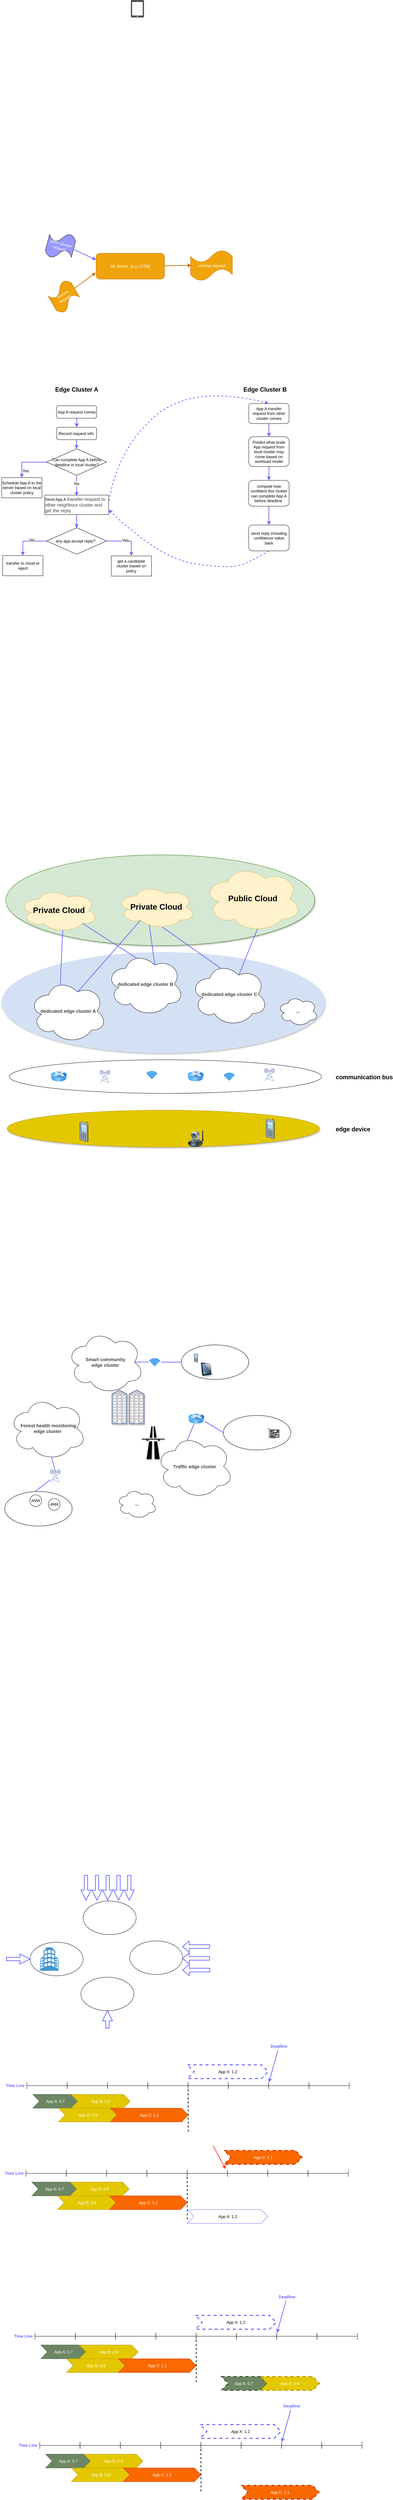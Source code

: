 <mxfile version="12.4.9" type="github">
  <diagram id="ggnpdaRKlYyGPWBdo7Kn" name="Page-1">
    <mxGraphModel dx="1482" dy="4286" grid="0" gridSize="10" guides="1" tooltips="1" connect="1" arrows="1" fold="1" page="1" pageScale="1" pageWidth="2339" pageHeight="3300" math="0" shadow="0">
      <root>
        <mxCell id="0"/>
        <mxCell id="1" parent="0"/>
        <mxCell id="Am0BHRrdn-XoFu_V9a6s-116" value="" style="ellipse;whiteSpace=wrap;html=1;shadow=0;strokeColor=#000000;fillColor=#FFFFFF;" vertex="1" parent="1">
          <mxGeometry x="258.5" y="5181" width="158" height="100" as="geometry"/>
        </mxCell>
        <mxCell id="Am0BHRrdn-XoFu_V9a6s-115" value="" style="ellipse;whiteSpace=wrap;html=1;shadow=0;strokeColor=#000000;fillColor=#FFFFFF;" vertex="1" parent="1">
          <mxGeometry x="410" y="5285" width="158" height="100" as="geometry"/>
        </mxCell>
        <mxCell id="Am0BHRrdn-XoFu_V9a6s-114" value="" style="ellipse;whiteSpace=wrap;html=1;shadow=0;strokeColor=#000000;fillColor=#FFFFFF;" vertex="1" parent="1">
          <mxGeometry x="555" y="5177" width="158" height="100" as="geometry"/>
        </mxCell>
        <mxCell id="Am0BHRrdn-XoFu_V9a6s-113" value="" style="ellipse;whiteSpace=wrap;html=1;shadow=0;strokeColor=#000000;fillColor=#FFFFFF;" vertex="1" parent="1">
          <mxGeometry x="416.5" y="5058.5" width="158" height="100" as="geometry"/>
        </mxCell>
        <mxCell id="Am0BHRrdn-XoFu_V9a6s-13" value="" style="ellipse;whiteSpace=wrap;html=1;fillColor=#D4E1F5;strokeColor=#D4E1F5;fontColor=#ffffff;shadow=1;" vertex="1" parent="1">
          <mxGeometry x="174" y="2234" width="962.5" height="300" as="geometry"/>
        </mxCell>
        <mxCell id="Am0BHRrdn-XoFu_V9a6s-12" value="" style="ellipse;whiteSpace=wrap;html=1;fillColor=#D5E8D4;strokeColor=#2D7600;fontColor=#ffffff;shadow=1;" vertex="1" parent="1">
          <mxGeometry x="186.5" y="1944" width="920" height="270" as="geometry"/>
        </mxCell>
        <mxCell id="Am0BHRrdn-XoFu_V9a6s-2" value="&lt;span style=&quot;white-space: normal ; color: rgb(67 , 67 , 67) ; font-family: &amp;#34;arial&amp;#34; , sans-serif ; font-size: 14px ; text-align: left ; background-color: rgb(255 , 255 , 255)&quot;&gt;&lt;b&gt;dedicated edge cluster C&lt;/b&gt;&lt;/span&gt;" style="ellipse;shape=cloud;whiteSpace=wrap;html=1;" vertex="1" parent="1">
          <mxGeometry x="736.5" y="2264" width="230" height="190" as="geometry"/>
        </mxCell>
        <mxCell id="Am0BHRrdn-XoFu_V9a6s-6" value="&lt;span style=&quot;white-space: normal ; color: rgb(67 , 67 , 67) ; font-family: &amp;#34;arial&amp;#34; , sans-serif ; font-size: 14px ; text-align: left ; background-color: rgb(255 , 255 , 255)&quot;&gt;&lt;b&gt;...&lt;/b&gt;&lt;/span&gt;" style="ellipse;shape=cloud;whiteSpace=wrap;html=1;" vertex="1" parent="1">
          <mxGeometry x="996.5" y="2364" width="120" height="90" as="geometry"/>
        </mxCell>
        <mxCell id="Am0BHRrdn-XoFu_V9a6s-7" value="&lt;span style=&quot;white-space: normal ; color: rgb(67 , 67 , 67) ; font-family: &amp;#34;arial&amp;#34; , sans-serif ; font-size: 14px ; text-align: left ; background-color: rgb(255 , 255 , 255)&quot;&gt;&lt;b&gt;dedicated edge cluster B&lt;/b&gt;&lt;/span&gt;" style="ellipse;shape=cloud;whiteSpace=wrap;html=1;" vertex="1" parent="1">
          <mxGeometry x="486.5" y="2234" width="230" height="190" as="geometry"/>
        </mxCell>
        <mxCell id="Am0BHRrdn-XoFu_V9a6s-8" value="&lt;span style=&quot;white-space: normal ; color: rgb(67 , 67 , 67) ; font-family: &amp;#34;arial&amp;#34; , sans-serif ; font-size: 14px ; text-align: left ; background-color: rgb(255 , 255 , 255)&quot;&gt;&lt;b&gt;dedicated edge cluster A&lt;/b&gt;&lt;/span&gt;" style="ellipse;shape=cloud;whiteSpace=wrap;html=1;" vertex="1" parent="1">
          <mxGeometry x="256.5" y="2314" width="230" height="190" as="geometry"/>
        </mxCell>
        <mxCell id="Am0BHRrdn-XoFu_V9a6s-9" value="&lt;b&gt;&lt;font style=&quot;font-size: 24px&quot;&gt;Private Cloud&lt;/font&gt;&lt;/b&gt;" style="ellipse;shape=cloud;whiteSpace=wrap;html=1;fillColor=#fff2cc;strokeColor=#d6b656;" vertex="1" parent="1">
          <mxGeometry x="226.5" y="2044" width="235" height="130" as="geometry"/>
        </mxCell>
        <mxCell id="Am0BHRrdn-XoFu_V9a6s-10" value="&lt;b&gt;&lt;font style=&quot;font-size: 24px&quot;&gt;Private &lt;/font&gt;&lt;/b&gt;&lt;b&gt;&lt;font style=&quot;font-size: 24px&quot;&gt;Cloud&lt;/font&gt;&lt;/b&gt;" style="ellipse;shape=cloud;whiteSpace=wrap;html=1;fillColor=#fff2cc;strokeColor=#d6b656;" vertex="1" parent="1">
          <mxGeometry x="516.5" y="2034" width="235" height="130" as="geometry"/>
        </mxCell>
        <mxCell id="Am0BHRrdn-XoFu_V9a6s-11" value="&lt;b&gt;&lt;font style=&quot;font-size: 24px&quot;&gt;Public Cloud&lt;/font&gt;&lt;/b&gt;" style="ellipse;shape=cloud;whiteSpace=wrap;html=1;fillColor=#fff2cc;strokeColor=#d6b656;" vertex="1" parent="1">
          <mxGeometry x="776.5" y="1974" width="290" height="200" as="geometry"/>
        </mxCell>
        <mxCell id="Am0BHRrdn-XoFu_V9a6s-14" value="" style="endArrow=none;html=1;exitX=0.4;exitY=0.1;exitDx=0;exitDy=0;exitPerimeter=0;entryX=0.55;entryY=0.95;entryDx=0;entryDy=0;entryPerimeter=0;strokeWidth=2;strokeColor=#6666FF;" edge="1" parent="1" source="Am0BHRrdn-XoFu_V9a6s-8" target="Am0BHRrdn-XoFu_V9a6s-9">
          <mxGeometry width="50" height="50" relative="1" as="geometry">
            <mxPoint x="176.5" y="2674" as="sourcePoint"/>
            <mxPoint x="226.5" y="2624" as="targetPoint"/>
          </mxGeometry>
        </mxCell>
        <mxCell id="Am0BHRrdn-XoFu_V9a6s-15" value="" style="endArrow=none;html=1;exitX=0.4;exitY=0.1;exitDx=0;exitDy=0;exitPerimeter=0;entryX=0.8;entryY=0.8;entryDx=0;entryDy=0;entryPerimeter=0;strokeWidth=2;strokeColor=#6666FF;" edge="1" parent="1" source="Am0BHRrdn-XoFu_V9a6s-7" target="Am0BHRrdn-XoFu_V9a6s-9">
          <mxGeometry width="50" height="50" relative="1" as="geometry">
            <mxPoint x="353.9" y="2354.02" as="sourcePoint"/>
            <mxPoint x="365.75" y="2177.5" as="targetPoint"/>
          </mxGeometry>
        </mxCell>
        <mxCell id="Am0BHRrdn-XoFu_V9a6s-16" value="" style="endArrow=none;html=1;exitX=0.4;exitY=0.1;exitDx=0;exitDy=0;exitPerimeter=0;entryX=0.8;entryY=0.8;entryDx=0;entryDy=0;entryPerimeter=0;strokeWidth=2;strokeColor=#6666FF;" edge="1" parent="1" source="Am0BHRrdn-XoFu_V9a6s-2">
          <mxGeometry width="50" height="50" relative="1" as="geometry">
            <mxPoint x="816.5" y="2264" as="sourcePoint"/>
            <mxPoint x="652.5" y="2159" as="targetPoint"/>
          </mxGeometry>
        </mxCell>
        <mxCell id="Am0BHRrdn-XoFu_V9a6s-17" value="" style="endArrow=none;html=1;exitX=0.625;exitY=0.2;exitDx=0;exitDy=0;exitPerimeter=0;entryX=0.8;entryY=0.8;entryDx=0;entryDy=0;entryPerimeter=0;strokeWidth=2;strokeColor=#6666FF;" edge="1" parent="1" source="Am0BHRrdn-XoFu_V9a6s-8">
          <mxGeometry width="50" height="50" relative="1" as="geometry">
            <mxPoint x="762.5" y="2264" as="sourcePoint"/>
            <mxPoint x="586.5" y="2140" as="targetPoint"/>
          </mxGeometry>
        </mxCell>
        <mxCell id="Am0BHRrdn-XoFu_V9a6s-18" value="" style="endArrow=none;html=1;exitX=0.625;exitY=0.2;exitDx=0;exitDy=0;exitPerimeter=0;strokeWidth=2;strokeColor=#6666FF;entryX=0.413;entryY=0.908;entryDx=0;entryDy=0;entryPerimeter=0;" edge="1" parent="1" source="Am0BHRrdn-XoFu_V9a6s-7" target="Am0BHRrdn-XoFu_V9a6s-10">
          <mxGeometry width="50" height="50" relative="1" as="geometry">
            <mxPoint x="838.5" y="2293" as="sourcePoint"/>
            <mxPoint x="662.5" y="2169" as="targetPoint"/>
          </mxGeometry>
        </mxCell>
        <mxCell id="Am0BHRrdn-XoFu_V9a6s-19" value="" style="endArrow=none;html=1;exitX=0.625;exitY=0.2;exitDx=0;exitDy=0;exitPerimeter=0;entryX=0.55;entryY=0.95;entryDx=0;entryDy=0;entryPerimeter=0;strokeWidth=2;strokeColor=#6666FF;" edge="1" parent="1" source="Am0BHRrdn-XoFu_V9a6s-2" target="Am0BHRrdn-XoFu_V9a6s-11">
          <mxGeometry width="50" height="50" relative="1" as="geometry">
            <mxPoint x="838.5" y="2293" as="sourcePoint"/>
            <mxPoint x="662.5" y="2169" as="targetPoint"/>
          </mxGeometry>
        </mxCell>
        <mxCell id="Am0BHRrdn-XoFu_V9a6s-20" value="" style="ellipse;whiteSpace=wrap;html=1;shadow=0;strokeColor=#000000;fillColor=none;" vertex="1" parent="1">
          <mxGeometry x="196.5" y="2554" width="930" height="100" as="geometry"/>
        </mxCell>
        <mxCell id="Am0BHRrdn-XoFu_V9a6s-26" value="" style="html=1;verticalLabelPosition=bottom;align=center;labelBackgroundColor=#ffffff;verticalAlign=top;strokeWidth=2;strokeColor=#0080F0;shadow=0;dashed=0;shape=mxgraph.ios7.icons.wifi;pointerEvents=1;fillColor=none;" vertex="1" parent="1">
          <mxGeometry x="836.65" y="2593.5" width="29.7" height="21" as="geometry"/>
        </mxCell>
        <mxCell id="Am0BHRrdn-XoFu_V9a6s-27" value="" style="html=1;verticalLabelPosition=bottom;align=center;labelBackgroundColor=#ffffff;verticalAlign=top;strokeWidth=2;strokeColor=#0080F0;shadow=0;dashed=0;shape=mxgraph.ios7.icons.wifi;pointerEvents=1;fillColor=none;" vertex="1" parent="1">
          <mxGeometry x="606.5" y="2588.5" width="29.7" height="21" as="geometry"/>
        </mxCell>
        <mxCell id="Am0BHRrdn-XoFu_V9a6s-28" value="" style="image;html=1;labelBackgroundColor=#ffffff;image=img/lib/clip_art/networking/Router_Icon_128x128.png;shadow=0;strokeColor=#000000;fillColor=none;" vertex="1" parent="1">
          <mxGeometry x="319" y="2589" width="50" height="30" as="geometry"/>
        </mxCell>
        <mxCell id="Am0BHRrdn-XoFu_V9a6s-29" value="" style="image;html=1;labelBackgroundColor=#ffffff;image=img/lib/clip_art/networking/Router_Icon_128x128.png;shadow=0;strokeColor=#000000;fillColor=none;" vertex="1" parent="1">
          <mxGeometry x="726.5" y="2588.5" width="50" height="30" as="geometry"/>
        </mxCell>
        <mxCell id="Am0BHRrdn-XoFu_V9a6s-32" value="" style="fontColor=#0066CC;verticalAlign=top;verticalLabelPosition=bottom;labelPosition=center;align=center;html=1;outlineConnect=0;fillColor=#CCCCCC;strokeColor=#6881B3;gradientColor=none;gradientDirection=north;strokeWidth=2;shape=mxgraph.networks.radio_tower;shadow=0;" vertex="1" parent="1">
          <mxGeometry x="466.5" y="2584" width="30" height="40" as="geometry"/>
        </mxCell>
        <mxCell id="Am0BHRrdn-XoFu_V9a6s-33" value="" style="fontColor=#0066CC;verticalAlign=top;verticalLabelPosition=bottom;labelPosition=center;align=center;html=1;outlineConnect=0;fillColor=#CCCCCC;strokeColor=#6881B3;gradientColor=none;gradientDirection=north;strokeWidth=2;shape=mxgraph.networks.radio_tower;shadow=0;" vertex="1" parent="1">
          <mxGeometry x="956.5" y="2579" width="30" height="40" as="geometry"/>
        </mxCell>
        <mxCell id="Am0BHRrdn-XoFu_V9a6s-34" value="" style="ellipse;whiteSpace=wrap;html=1;shadow=1;strokeColor=#B09500;fillColor=#e3c800;fontColor=#ffffff;" vertex="1" parent="1">
          <mxGeometry x="190.25" y="2704" width="930" height="110" as="geometry"/>
        </mxCell>
        <mxCell id="Am0BHRrdn-XoFu_V9a6s-35" value="" style="shape=image;html=1;verticalAlign=top;verticalLabelPosition=bottom;labelBackgroundColor=#ffffff;imageAspect=0;aspect=fixed;image=https://cdn0.iconfinder.com/data/icons/isometric-city-basic-transport/480/car-front-02-128.png;shadow=0;strokeColor=#000000;fillColor=none;" vertex="1" parent="1">
          <mxGeometry x="326.5" y="2729" width="60" height="60" as="geometry"/>
        </mxCell>
        <mxCell id="Am0BHRrdn-XoFu_V9a6s-36" value="" style="shape=image;html=1;verticalAlign=top;verticalLabelPosition=bottom;labelBackgroundColor=#ffffff;imageAspect=0;aspect=fixed;image=https://cdn0.iconfinder.com/data/icons/isometric-city-basic-transport/480/car-front-02-128.png;shadow=0;strokeColor=#000000;fillColor=none;" vertex="1" parent="1">
          <mxGeometry x="876.5" y="2729" width="60" height="60" as="geometry"/>
        </mxCell>
        <mxCell id="Am0BHRrdn-XoFu_V9a6s-37" value="" style="shape=image;html=1;verticalAlign=top;verticalLabelPosition=bottom;labelBackgroundColor=#ffffff;imageAspect=0;aspect=fixed;image=https://cdn2.iconfinder.com/data/icons/japan-flat-2/340/travel_train_japan_transportation_transport_speed_fast-128.png;shadow=0;strokeColor=#000000;fillColor=none;" vertex="1" parent="1">
          <mxGeometry x="796.5" y="2714" width="50" height="50" as="geometry"/>
        </mxCell>
        <mxCell id="Am0BHRrdn-XoFu_V9a6s-38" value="" style="shape=image;html=1;verticalAlign=top;verticalLabelPosition=bottom;labelBackgroundColor=#ffffff;imageAspect=0;aspect=fixed;image=https://cdn2.iconfinder.com/data/icons/japan-flat-2/340/travel_train_japan_transportation_transport_speed_fast-128.png;shadow=0;strokeColor=#000000;fillColor=none;" vertex="1" parent="1">
          <mxGeometry x="446.5" y="2714" width="50" height="50" as="geometry"/>
        </mxCell>
        <mxCell id="Am0BHRrdn-XoFu_V9a6s-40" value="" style="image;html=1;labelBackgroundColor=#ffffff;image=img/lib/clip_art/networking/Ip_Camera_128x128.png;shadow=0;strokeColor=#000000;fillColor=none;" vertex="1" parent="1">
          <mxGeometry x="726.5" y="2764" width="50" height="50" as="geometry"/>
        </mxCell>
        <mxCell id="Am0BHRrdn-XoFu_V9a6s-41" value="" style="shape=image;html=1;verticalAlign=top;verticalLabelPosition=bottom;labelBackgroundColor=#ffffff;imageAspect=0;aspect=fixed;image=https://cdn3.iconfinder.com/data/icons/wpzoom-developer-icon-set/500/41-128.png;shadow=0;strokeColor=#000000;fillColor=none;" vertex="1" parent="1">
          <mxGeometry x="636.2" y="2714" width="68" height="68" as="geometry"/>
        </mxCell>
        <mxCell id="Am0BHRrdn-XoFu_V9a6s-42" value="" style="shape=image;html=1;verticalAlign=top;verticalLabelPosition=bottom;labelBackgroundColor=#ffffff;imageAspect=0;aspect=fixed;image=https://cdn3.iconfinder.com/data/icons/wpzoom-developer-icon-set/500/41-128.png;shadow=0;strokeColor=#000000;fillColor=none;" vertex="1" parent="1">
          <mxGeometry x="506.5" y="2734" width="68" height="68" as="geometry"/>
        </mxCell>
        <mxCell id="Am0BHRrdn-XoFu_V9a6s-43" value="" style="verticalLabelPosition=bottom;aspect=fixed;html=1;verticalAlign=top;strokeColor=none;align=center;outlineConnect=0;shape=mxgraph.citrix.cell_phone;shadow=0;fillColor=none;" vertex="1" parent="1">
          <mxGeometry x="406.5" y="2738" width="25" height="60" as="geometry"/>
        </mxCell>
        <mxCell id="Am0BHRrdn-XoFu_V9a6s-44" value="" style="verticalLabelPosition=bottom;aspect=fixed;html=1;verticalAlign=top;strokeColor=none;align=center;outlineConnect=0;shape=mxgraph.citrix.cell_phone;shadow=0;fillColor=none;" vertex="1" parent="1">
          <mxGeometry x="961.5" y="2729" width="25" height="60" as="geometry"/>
        </mxCell>
        <mxCell id="Am0BHRrdn-XoFu_V9a6s-45" value="&lt;b&gt;&lt;font style=&quot;font-size: 18px&quot;&gt;communication bus&lt;/font&gt;&lt;/b&gt;" style="text;html=1;" vertex="1" parent="1">
          <mxGeometry x="1166.5" y="2588.5" width="130" height="30" as="geometry"/>
        </mxCell>
        <mxCell id="Am0BHRrdn-XoFu_V9a6s-46" value="&lt;font size=&quot;4&quot;&gt;&lt;b style=&quot;background-color: rgb(255 , 255 , 255)&quot;&gt;edge device&lt;/b&gt;&lt;/font&gt;" style="text;html=1;" vertex="1" parent="1">
          <mxGeometry x="1166.5" y="2744" width="130" height="30" as="geometry"/>
        </mxCell>
        <mxCell id="Am0BHRrdn-XoFu_V9a6s-47" value="&lt;span style=&quot;white-space: normal ; color: rgb(67 , 67 , 67) ; font-family: &amp;#34;arial&amp;#34; , sans-serif ; font-size: 14px ; text-align: left ; background-color: rgb(255 , 255 , 255)&quot;&gt;&lt;b&gt;Traffic edge cluster&lt;/b&gt;&lt;/span&gt;" style="ellipse;shape=cloud;whiteSpace=wrap;html=1;" vertex="1" parent="1">
          <mxGeometry x="633.5" y="3670" width="230" height="190" as="geometry"/>
        </mxCell>
        <mxCell id="Am0BHRrdn-XoFu_V9a6s-48" value="&lt;span style=&quot;white-space: normal ; color: rgb(67 , 67 , 67) ; font-family: &amp;#34;arial&amp;#34; , sans-serif ; font-size: 14px ; text-align: left ; background-color: rgb(255 , 255 , 255)&quot;&gt;&lt;b&gt;...&lt;/b&gt;&lt;/span&gt;" style="ellipse;shape=cloud;whiteSpace=wrap;html=1;" vertex="1" parent="1">
          <mxGeometry x="516.5" y="3830.5" width="120" height="90" as="geometry"/>
        </mxCell>
        <mxCell id="Am0BHRrdn-XoFu_V9a6s-49" value="&lt;span style=&quot;white-space: normal ; color: rgb(67 , 67 , 67) ; font-family: &amp;#34;arial&amp;#34; , sans-serif ; font-size: 14px ; text-align: left ; background-color: rgb(255 , 255 , 255)&quot;&gt;&lt;b&gt;Smart community&lt;br&gt;edge cluster&lt;/b&gt;&lt;/span&gt;" style="ellipse;shape=cloud;whiteSpace=wrap;html=1;" vertex="1" parent="1">
          <mxGeometry x="367.85" y="3359" width="230" height="190" as="geometry"/>
        </mxCell>
        <mxCell id="Am0BHRrdn-XoFu_V9a6s-50" value="&lt;b&gt;&lt;span style=&quot;color: rgb(67 , 67 , 67) ; font-family: &amp;#34;arial&amp;#34; , sans-serif ; font-size: 14px ; background-color: rgb(252 , 252 , 254)&quot;&gt;&amp;nbsp;Forest health monitoring&lt;br&gt;&lt;/span&gt;&lt;span style=&quot;white-space: normal ; color: rgb(67 , 67 , 67) ; font-family: &amp;#34;arial&amp;#34; , sans-serif ; font-size: 14px ; text-align: left ; background-color: rgb(255 , 255 , 255)&quot;&gt;edge cluster&lt;/span&gt;&lt;/b&gt;" style="ellipse;shape=cloud;whiteSpace=wrap;html=1;" vertex="1" parent="1">
          <mxGeometry x="195.85" y="3556" width="230" height="190" as="geometry"/>
        </mxCell>
        <mxCell id="Am0BHRrdn-XoFu_V9a6s-51" value="" style="shape=image;html=1;verticalAlign=top;verticalLabelPosition=bottom;labelBackgroundColor=#ffffff;imageAspect=0;aspect=fixed;image=https://cdn1.iconfinder.com/data/icons/iconnice-vector-icon/30/Vector-icons_49-128.png;shadow=1;strokeColor=#000000;fillColor=none;" vertex="1" parent="1">
          <mxGeometry x="203.85" y="3860" width="31" height="31" as="geometry"/>
        </mxCell>
        <mxCell id="Am0BHRrdn-XoFu_V9a6s-52" value="" style="shape=image;html=1;verticalAlign=top;verticalLabelPosition=bottom;labelBackgroundColor=#ffffff;imageAspect=0;aspect=fixed;image=https://cdn1.iconfinder.com/data/icons/iconnice-vector-icon/30/Vector-icons_49-128.png;shadow=1;strokeColor=#000000;fillColor=none;" vertex="1" parent="1">
          <mxGeometry x="250.35" y="3884" width="31" height="31" as="geometry"/>
        </mxCell>
        <mxCell id="Am0BHRrdn-XoFu_V9a6s-54" value="" style="shape=image;html=1;verticalAlign=top;verticalLabelPosition=bottom;labelBackgroundColor=#ffffff;imageAspect=0;aspect=fixed;image=https://cdn1.iconfinder.com/data/icons/iconnice-vector-icon/30/Vector-icons_49-128.png;shadow=1;strokeColor=#000000;fillColor=none;" vertex="1" parent="1">
          <mxGeometry x="293.85" y="3901" width="31" height="31" as="geometry"/>
        </mxCell>
        <mxCell id="Am0BHRrdn-XoFu_V9a6s-55" value="" style="shape=image;html=1;verticalAlign=top;verticalLabelPosition=bottom;labelBackgroundColor=#ffffff;imageAspect=0;aspect=fixed;image=https://cdn1.iconfinder.com/data/icons/iconnice-vector-icon/30/Vector-icons_49-128.png;shadow=1;strokeColor=#000000;fillColor=none;" vertex="1" parent="1">
          <mxGeometry x="340.85" y="3881" width="31" height="31" as="geometry"/>
        </mxCell>
        <mxCell id="Am0BHRrdn-XoFu_V9a6s-58" value="" style="ellipse;whiteSpace=wrap;html=1;shadow=1;strokeColor=#000000;fillColor=none;" vertex="1" parent="1">
          <mxGeometry x="182.85" y="3839" width="201" height="103" as="geometry"/>
        </mxCell>
        <mxCell id="Am0BHRrdn-XoFu_V9a6s-59" value="" style="perimeter=ellipsePerimeter;verticalLabelPosition=bottom;shadow=0;dashed=0;align=center;html=1;verticalAlign=top;shape=mxgraph.electrical.instruments.oscilloscope;strokeColor=#000000;fillColor=none;" vertex="1" parent="1">
          <mxGeometry x="311.85" y="3860" width="37" height="35" as="geometry"/>
        </mxCell>
        <mxCell id="Am0BHRrdn-XoFu_V9a6s-60" value="" style="perimeter=ellipsePerimeter;verticalLabelPosition=bottom;shadow=0;dashed=0;align=center;html=1;verticalAlign=top;shape=mxgraph.electrical.instruments.oscilloscope;strokeColor=#000000;fillColor=none;" vertex="1" parent="1">
          <mxGeometry x="256.85" y="3849" width="37" height="35" as="geometry"/>
        </mxCell>
        <mxCell id="Am0BHRrdn-XoFu_V9a6s-65" value="" style="fontColor=#0066CC;verticalAlign=top;verticalLabelPosition=bottom;labelPosition=center;align=center;html=1;outlineConnect=0;fillColor=#CCCCCC;strokeColor=#6881B3;gradientColor=none;gradientDirection=north;strokeWidth=2;shape=mxgraph.networks.radio_tower;shadow=0;" vertex="1" parent="1">
          <mxGeometry x="318.85" y="3773" width="30" height="40" as="geometry"/>
        </mxCell>
        <mxCell id="Am0BHRrdn-XoFu_V9a6s-66" value="" style="endArrow=none;html=1;strokeColor=#6666FF;strokeWidth=2;exitX=0.458;exitY=-0.01;exitDx=0;exitDy=0;exitPerimeter=0;" edge="1" parent="1" source="Am0BHRrdn-XoFu_V9a6s-58" target="Am0BHRrdn-XoFu_V9a6s-65">
          <mxGeometry width="50" height="50" relative="1" as="geometry">
            <mxPoint x="182.85" y="4016" as="sourcePoint"/>
            <mxPoint x="232.85" y="3966" as="targetPoint"/>
          </mxGeometry>
        </mxCell>
        <mxCell id="Am0BHRrdn-XoFu_V9a6s-67" value="" style="endArrow=none;html=1;strokeColor=#6666FF;strokeWidth=2;exitX=0.5;exitY=0.15;exitDx=0;exitDy=0;exitPerimeter=0;entryX=0.55;entryY=0.95;entryDx=0;entryDy=0;entryPerimeter=0;" edge="1" parent="1" source="Am0BHRrdn-XoFu_V9a6s-65" target="Am0BHRrdn-XoFu_V9a6s-50">
          <mxGeometry width="50" height="50" relative="1" as="geometry">
            <mxPoint x="284.908" y="3847.97" as="sourcePoint"/>
            <mxPoint x="285.203" y="3808" as="targetPoint"/>
          </mxGeometry>
        </mxCell>
        <mxCell id="Am0BHRrdn-XoFu_V9a6s-68" value="" style="image;html=1;labelBackgroundColor=#ffffff;image=img/lib/clip_art/networking/Router_Icon_128x128.png;shadow=0;strokeColor=#000000;fillColor=none;" vertex="1" parent="1">
          <mxGeometry x="728.55" y="3607.49" width="50" height="30" as="geometry"/>
        </mxCell>
        <mxCell id="Am0BHRrdn-XoFu_V9a6s-69" value="" style="html=1;verticalLabelPosition=bottom;align=center;labelBackgroundColor=#ffffff;verticalAlign=top;strokeWidth=2;strokeColor=#0080F0;shadow=0;dashed=0;shape=mxgraph.ios7.icons.wifi;pointerEvents=1;fillColor=none;" vertex="1" parent="1">
          <mxGeometry x="614.85" y="3443.5" width="29.7" height="21" as="geometry"/>
        </mxCell>
        <mxCell id="Am0BHRrdn-XoFu_V9a6s-70" value="" style="endArrow=none;html=1;strokeColor=#6666FF;strokeWidth=2;exitX=-0.128;exitY=0.476;exitDx=0;exitDy=0;exitPerimeter=0;entryX=0.875;entryY=0.5;entryDx=0;entryDy=0;entryPerimeter=0;" edge="1" parent="1" source="Am0BHRrdn-XoFu_V9a6s-69" target="Am0BHRrdn-XoFu_V9a6s-49">
          <mxGeometry width="50" height="50" relative="1" as="geometry">
            <mxPoint x="219.85" y="3799" as="sourcePoint"/>
            <mxPoint x="208.35" y="3756.5" as="targetPoint"/>
          </mxGeometry>
        </mxCell>
        <mxCell id="Am0BHRrdn-XoFu_V9a6s-71" value="" style="endArrow=none;html=1;strokeColor=#6666FF;strokeWidth=2;entryX=0.4;entryY=0.1;entryDx=0;entryDy=0;entryPerimeter=0;" edge="1" parent="1" source="Am0BHRrdn-XoFu_V9a6s-68" target="Am0BHRrdn-XoFu_V9a6s-47">
          <mxGeometry width="50" height="50" relative="1" as="geometry">
            <mxPoint x="741" y="3639" as="sourcePoint"/>
            <mxPoint x="639.75" y="3579" as="targetPoint"/>
          </mxGeometry>
        </mxCell>
        <mxCell id="Am0BHRrdn-XoFu_V9a6s-72" value="" style="ellipse;whiteSpace=wrap;html=1;shadow=1;strokeColor=#000000;fillColor=none;" vertex="1" parent="1">
          <mxGeometry x="708.85" y="3402.5" width="201" height="103" as="geometry"/>
        </mxCell>
        <mxCell id="Am0BHRrdn-XoFu_V9a6s-74" value="" style="endArrow=none;html=1;strokeColor=#6666FF;strokeWidth=2;entryX=0;entryY=0.5;entryDx=0;entryDy=0;" edge="1" parent="1" target="Am0BHRrdn-XoFu_V9a6s-72">
          <mxGeometry width="50" height="50" relative="1" as="geometry">
            <mxPoint x="648.85" y="3454" as="sourcePoint"/>
            <mxPoint x="580.1" y="3464" as="targetPoint"/>
          </mxGeometry>
        </mxCell>
        <mxCell id="Am0BHRrdn-XoFu_V9a6s-75" value="" style="verticalLabelPosition=bottom;aspect=fixed;html=1;verticalAlign=top;strokeColor=none;align=center;outlineConnect=0;shape=mxgraph.citrix.cell_phone;shadow=0;fillColor=none;" vertex="1" parent="1">
          <mxGeometry x="746.85" y="3428" width="11.25" height="27" as="geometry"/>
        </mxCell>
        <mxCell id="Am0BHRrdn-XoFu_V9a6s-76" value="" style="shape=image;html=1;verticalAlign=top;verticalLabelPosition=bottom;labelBackgroundColor=#ffffff;imageAspect=0;aspect=fixed;image=https://cdn0.iconfinder.com/data/icons/isometric-city-basic-transport/480/car-front-02-128.png;shadow=0;strokeColor=#000000;fillColor=none;" vertex="1" parent="1">
          <mxGeometry x="861.05" y="3618.49" width="60" height="60" as="geometry"/>
        </mxCell>
        <mxCell id="Am0BHRrdn-XoFu_V9a6s-77" value="" style="ellipse;whiteSpace=wrap;html=1;shadow=1;strokeColor=#000000;fillColor=none;" vertex="1" parent="1">
          <mxGeometry x="834.05" y="3612.49" width="201" height="103" as="geometry"/>
        </mxCell>
        <mxCell id="Am0BHRrdn-XoFu_V9a6s-78" value="" style="shape=image;html=1;verticalAlign=top;verticalLabelPosition=bottom;labelBackgroundColor=#ffffff;imageAspect=0;aspect=fixed;image=https://cdn2.iconfinder.com/data/icons/circle-icons-1/64/traffic-128.png;shadow=1;strokeColor=#000000;fillColor=none;" vertex="1" parent="1">
          <mxGeometry x="934.05" y="3628.49" width="29.5" height="29.5" as="geometry"/>
        </mxCell>
        <mxCell id="Am0BHRrdn-XoFu_V9a6s-79" value="" style="shape=image;html=1;verticalAlign=top;verticalLabelPosition=bottom;labelBackgroundColor=#ffffff;imageAspect=0;aspect=fixed;image=https://cdn3.iconfinder.com/data/icons/wpzoom-developer-icon-set/500/41-128.png;shadow=0;strokeColor=#000000;fillColor=none;" vertex="1" parent="1">
          <mxGeometry x="917.05" y="3673.49" width="35" height="35" as="geometry"/>
        </mxCell>
        <mxCell id="Am0BHRrdn-XoFu_V9a6s-80" value="" style="endArrow=none;html=1;strokeColor=#6666FF;strokeWidth=2;exitX=0;exitY=0.5;exitDx=0;exitDy=0;entryX=1;entryY=0.75;entryDx=0;entryDy=0;" edge="1" parent="1" source="Am0BHRrdn-XoFu_V9a6s-77" target="Am0BHRrdn-XoFu_V9a6s-68">
          <mxGeometry width="50" height="50" relative="1" as="geometry">
            <mxPoint x="751.05" y="3617.49" as="sourcePoint"/>
            <mxPoint x="781.05" y="3637.49" as="targetPoint"/>
          </mxGeometry>
        </mxCell>
        <mxCell id="Am0BHRrdn-XoFu_V9a6s-81" value="" style="image;html=1;labelBackgroundColor=#ffffff;image=img/lib/clip_art/computers/iPad_128x128.png;shadow=1;strokeColor=#000000;fillColor=none;" vertex="1" parent="1">
          <mxGeometry x="755.85" y="3455" width="54" height="40" as="geometry"/>
        </mxCell>
        <mxCell id="Am0BHRrdn-XoFu_V9a6s-82" value="" style="shape=image;html=1;verticalAlign=top;verticalLabelPosition=bottom;labelBackgroundColor=#ffffff;imageAspect=0;aspect=fixed;image=https://cdn2.iconfinder.com/data/icons/home-appliances-furnitures/100/fridge-128.png;shadow=1;strokeColor=#000000;fillColor=none;" vertex="1" parent="1">
          <mxGeometry x="781.85" y="3412" width="35" height="35" as="geometry"/>
        </mxCell>
        <mxCell id="Am0BHRrdn-XoFu_V9a6s-83" value="" style="shape=image;html=1;verticalAlign=top;verticalLabelPosition=bottom;labelBackgroundColor=#ffffff;imageAspect=0;aspect=fixed;image=https://cdn2.iconfinder.com/data/icons/architecture-interior/24/architecture-interior-11-128.png;shadow=1;strokeColor=#000000;fillColor=none;" vertex="1" parent="1">
          <mxGeometry x="816.85" y="3450" width="32" height="32" as="geometry"/>
        </mxCell>
        <mxCell id="Am0BHRrdn-XoFu_V9a6s-84" value="" style="shape=image;html=1;verticalAlign=top;verticalLabelPosition=bottom;labelBackgroundColor=#ffffff;imageAspect=0;aspect=fixed;image=https://cdn3.iconfinder.com/data/icons/doing-housework-part-1/64/house-40-128.png;shadow=1;strokeColor=#000000;fillColor=none;" vertex="1" parent="1">
          <mxGeometry x="848.85" y="3428" width="35" height="35" as="geometry"/>
        </mxCell>
        <mxCell id="Am0BHRrdn-XoFu_V9a6s-85" value="" style="shape=image;html=1;verticalAlign=top;verticalLabelPosition=bottom;labelBackgroundColor=#ffffff;imageAspect=0;aspect=fixed;image=https://cdn2.iconfinder.com/data/icons/pittogrammi/142/46-128.png;shadow=1;strokeColor=#000000;fillColor=none;" vertex="1" parent="1">
          <mxGeometry x="400" y="3658" width="128" height="128" as="geometry"/>
        </mxCell>
        <mxCell id="Am0BHRrdn-XoFu_V9a6s-86" value="" style="fontColor=#0066CC;verticalAlign=top;verticalLabelPosition=bottom;labelPosition=center;align=center;html=1;outlineConnect=0;fillColor=#CCCCCC;strokeColor=#6881B3;gradientColor=none;gradientDirection=north;strokeWidth=2;shape=mxgraph.networks.community;shadow=1;" vertex="1" parent="1">
          <mxGeometry x="502.85" y="3537.49" width="95" height="100" as="geometry"/>
        </mxCell>
        <mxCell id="Am0BHRrdn-XoFu_V9a6s-88" value="" style="shape=mxgraph.signs.transportation.highway;html=1;fillColor=#000000;strokeColor=none;verticalLabelPosition=bottom;verticalAlign=top;align=center;shadow=1;" vertex="1" parent="1">
          <mxGeometry x="591" y="3645" width="68" height="98" as="geometry"/>
        </mxCell>
        <mxCell id="Am0BHRrdn-XoFu_V9a6s-92" value="" style="edgeStyle=none;rounded=0;orthogonalLoop=1;jettySize=auto;html=1;strokeColor=#BD7000;strokeWidth=2;fillColor=#f0a30a;" edge="1" parent="1" source="Am0BHRrdn-XoFu_V9a6s-90">
          <mxGeometry relative="1" as="geometry">
            <mxPoint x="739" y="189.073" as="targetPoint"/>
          </mxGeometry>
        </mxCell>
        <mxCell id="Am0BHRrdn-XoFu_V9a6s-90" value="ML Model &amp;nbsp;(e.g LSTM)" style="rounded=1;whiteSpace=wrap;html=1;shadow=0;strokeColor=#BD7000;fillColor=#f0a30a;fontColor=#ffffff;" vertex="1" parent="1">
          <mxGeometry x="455" y="153" width="204" height="77" as="geometry"/>
        </mxCell>
        <mxCell id="Am0BHRrdn-XoFu_V9a6s-93" value="coming request" style="shape=tape;whiteSpace=wrap;html=1;shadow=0;strokeColor=#BD7000;fillColor=#f0a30a;fontColor=#ffffff;" vertex="1" parent="1">
          <mxGeometry x="736.5" y="144" width="124.5" height="91" as="geometry"/>
        </mxCell>
        <mxCell id="Am0BHRrdn-XoFu_V9a6s-98" value="" style="endArrow=classic;html=1;strokeColor=#BD7000;strokeWidth=2;fillColor=#f0a30a;" edge="1" parent="1">
          <mxGeometry width="50" height="50" relative="1" as="geometry">
            <mxPoint x="391" y="257" as="sourcePoint"/>
            <mxPoint x="454" y="211" as="targetPoint"/>
          </mxGeometry>
        </mxCell>
        <mxCell id="Am0BHRrdn-XoFu_V9a6s-99" value="" style="endArrow=classic;html=1;strokeColor=#6666FF;strokeWidth=2;entryX=0;entryY=0.25;entryDx=0;entryDy=0;" edge="1" parent="1" target="Am0BHRrdn-XoFu_V9a6s-90">
          <mxGeometry width="50" height="50" relative="1" as="geometry">
            <mxPoint x="389" y="142" as="sourcePoint"/>
            <mxPoint x="446.5" y="166" as="targetPoint"/>
          </mxGeometry>
        </mxCell>
        <mxCell id="Am0BHRrdn-XoFu_V9a6s-100" value="current request" style="shape=tape;whiteSpace=wrap;html=1;shadow=0;strokeColor=#BD7000;fillColor=#f0a30a;rotation=-30;fontColor=#ffffff;" vertex="1" parent="1">
          <mxGeometry x="319" y="241" width="80.15" height="82" as="geometry"/>
        </mxCell>
        <mxCell id="Am0BHRrdn-XoFu_V9a6s-101" value="&lt;font color=&quot;#ffffff&quot;&gt;other cluster request&lt;/font&gt;" style="shape=tape;whiteSpace=wrap;html=1;shadow=0;strokeColor=#000000;fillColor=#9999FF;rotation=15;direction=east;" vertex="1" parent="1">
          <mxGeometry x="309" y="90" width="80.15" height="82" as="geometry"/>
        </mxCell>
        <mxCell id="Am0BHRrdn-XoFu_V9a6s-103" value="" style="shadow=0;dashed=0;html=1;strokeColor=none;fillColor=#4495D1;labelPosition=center;verticalLabelPosition=bottom;verticalAlign=top;align=center;outlineConnect=0;shape=mxgraph.veeam.building;" vertex="1" parent="1">
          <mxGeometry x="289" y="5196" width="54.15" height="70" as="geometry"/>
        </mxCell>
        <mxCell id="Am0BHRrdn-XoFu_V9a6s-106" value="" style="shape=image;html=1;verticalAlign=top;verticalLabelPosition=bottom;labelBackgroundColor=#ffffff;imageAspect=0;aspect=fixed;image=https://cdn0.iconfinder.com/data/icons/hamburg/32/free-for-job.png;shadow=0;strokeColor=#000000;fillColor=#9999FF;" vertex="1" parent="1">
          <mxGeometry x="351.85" y="5193" width="32" height="32" as="geometry"/>
        </mxCell>
        <mxCell id="Am0BHRrdn-XoFu_V9a6s-107" value="" style="shape=image;html=1;verticalAlign=top;verticalLabelPosition=bottom;labelBackgroundColor=#ffffff;imageAspect=0;aspect=fixed;image=https://cdn3.iconfinder.com/data/icons/emergency-outline/439/tsunami_water_disaster_earthquake_sea_wave_destruction_danger_nature_storm_flood-128.png;shadow=0;strokeColor=#000000;fillColor=#9999FF;" vertex="1" parent="1">
          <mxGeometry x="603" y="5194" width="66" height="66" as="geometry"/>
        </mxCell>
        <mxCell id="Am0BHRrdn-XoFu_V9a6s-110" value="" style="shape=image;html=1;verticalAlign=top;verticalLabelPosition=bottom;labelBackgroundColor=#ffffff;imageAspect=0;aspect=fixed;image=https://cdn1.iconfinder.com/data/icons/weather-413/58/Cloud_lightening_storm_thunder_weather_1-128.png;shadow=0;strokeColor=#000000;fillColor=#9999FF;" vertex="1" parent="1">
          <mxGeometry x="455" y="5068" width="81" height="81" as="geometry"/>
        </mxCell>
        <mxCell id="Am0BHRrdn-XoFu_V9a6s-112" value="" style="shape=image;html=1;verticalAlign=top;verticalLabelPosition=bottom;labelBackgroundColor=#ffffff;imageAspect=0;aspect=fixed;image=https://cdn4.iconfinder.com/data/icons/aiga-symbol-signs/566/aiga_groundtransportion-128.png;shadow=0;strokeColor=#000000;fillColor=#9999FF;" vertex="1" parent="1">
          <mxGeometry x="429.15" y="5288" width="84" height="84" as="geometry"/>
        </mxCell>
        <mxCell id="Am0BHRrdn-XoFu_V9a6s-117" value="" style="shape=arrow;endArrow=classic;html=1;strokeColor=#6666FF;strokeWidth=2;" edge="1" parent="1">
          <mxGeometry width="50" height="50" relative="1" as="geometry">
            <mxPoint x="425" y="4982" as="sourcePoint"/>
            <mxPoint x="425" y="5056" as="targetPoint"/>
          </mxGeometry>
        </mxCell>
        <mxCell id="Am0BHRrdn-XoFu_V9a6s-122" value="" style="shape=arrow;endArrow=classic;html=1;strokeColor=#6666FF;strokeWidth=2;" edge="1" parent="1">
          <mxGeometry width="50" height="50" relative="1" as="geometry">
            <mxPoint x="458" y="4982" as="sourcePoint"/>
            <mxPoint x="458" y="5056" as="targetPoint"/>
          </mxGeometry>
        </mxCell>
        <mxCell id="Am0BHRrdn-XoFu_V9a6s-123" value="" style="shape=arrow;endArrow=classic;html=1;strokeColor=#6666FF;strokeWidth=2;" edge="1" parent="1">
          <mxGeometry width="50" height="50" relative="1" as="geometry">
            <mxPoint x="489.85" y="4982" as="sourcePoint"/>
            <mxPoint x="489.85" y="5056" as="targetPoint"/>
          </mxGeometry>
        </mxCell>
        <mxCell id="Am0BHRrdn-XoFu_V9a6s-124" value="" style="shape=arrow;endArrow=classic;html=1;strokeColor=#6666FF;strokeWidth=2;" edge="1" parent="1">
          <mxGeometry width="50" height="50" relative="1" as="geometry">
            <mxPoint x="522.0" y="4982" as="sourcePoint"/>
            <mxPoint x="522.0" y="5056" as="targetPoint"/>
          </mxGeometry>
        </mxCell>
        <mxCell id="Am0BHRrdn-XoFu_V9a6s-125" value="" style="shape=arrow;endArrow=classic;html=1;strokeColor=#6666FF;strokeWidth=2;" edge="1" parent="1">
          <mxGeometry width="50" height="50" relative="1" as="geometry">
            <mxPoint x="554" y="4982" as="sourcePoint"/>
            <mxPoint x="554" y="5056" as="targetPoint"/>
          </mxGeometry>
        </mxCell>
        <mxCell id="Am0BHRrdn-XoFu_V9a6s-131" value="" style="shape=arrow;endArrow=classic;html=1;strokeColor=#6666FF;strokeWidth=2;entryX=0;entryY=0.5;entryDx=0;entryDy=0;" edge="1" parent="1" target="Am0BHRrdn-XoFu_V9a6s-116">
          <mxGeometry width="50" height="50" relative="1" as="geometry">
            <mxPoint x="188" y="5231" as="sourcePoint"/>
            <mxPoint x="212" y="5264" as="targetPoint"/>
            <Array as="points">
              <mxPoint x="207" y="5218"/>
            </Array>
          </mxGeometry>
        </mxCell>
        <mxCell id="Am0BHRrdn-XoFu_V9a6s-132" value="" style="shape=arrow;endArrow=classic;html=1;strokeColor=#6666FF;strokeWidth=2;entryX=0.5;entryY=1;entryDx=0;entryDy=0;" edge="1" parent="1" target="Am0BHRrdn-XoFu_V9a6s-115">
          <mxGeometry width="50" height="50" relative="1" as="geometry">
            <mxPoint x="489" y="5437" as="sourcePoint"/>
            <mxPoint x="506.75" y="5421" as="targetPoint"/>
            <Array as="points">
              <mxPoint x="455.25" y="5408"/>
            </Array>
          </mxGeometry>
        </mxCell>
        <mxCell id="Am0BHRrdn-XoFu_V9a6s-133" value="" style="shape=flexArrow;endArrow=classic;html=1;strokeColor=#6666FF;strokeWidth=2;" edge="1" parent="1">
          <mxGeometry width="50" height="50" relative="1" as="geometry">
            <mxPoint x="794.51" y="5194" as="sourcePoint"/>
            <mxPoint x="711.51" y="5194" as="targetPoint"/>
          </mxGeometry>
        </mxCell>
        <mxCell id="Am0BHRrdn-XoFu_V9a6s-134" value="" style="shape=flexArrow;endArrow=classic;html=1;strokeColor=#6666FF;strokeWidth=2;" edge="1" parent="1">
          <mxGeometry width="50" height="50" relative="1" as="geometry">
            <mxPoint x="794.48" y="5229" as="sourcePoint"/>
            <mxPoint x="711.48" y="5229" as="targetPoint"/>
          </mxGeometry>
        </mxCell>
        <mxCell id="Am0BHRrdn-XoFu_V9a6s-135" value="" style="shape=flexArrow;endArrow=classic;html=1;strokeColor=#6666FF;strokeWidth=2;" edge="1" parent="1">
          <mxGeometry width="50" height="50" relative="1" as="geometry">
            <mxPoint x="794.97" y="5264" as="sourcePoint"/>
            <mxPoint x="711.97" y="5264" as="targetPoint"/>
          </mxGeometry>
        </mxCell>
        <mxCell id="Am0BHRrdn-XoFu_V9a6s-139" value="" style="edgeStyle=none;rounded=0;orthogonalLoop=1;jettySize=auto;html=1;strokeColor=#6666FF;strokeWidth=2;" edge="1" parent="1" target="Am0BHRrdn-XoFu_V9a6s-152">
          <mxGeometry relative="1" as="geometry">
            <mxPoint x="398" y="609" as="sourcePoint"/>
            <mxPoint x="398" y="689" as="targetPoint"/>
          </mxGeometry>
        </mxCell>
        <mxCell id="Am0BHRrdn-XoFu_V9a6s-137" value="App A request comes" style="rounded=1;whiteSpace=wrap;html=1;shadow=0;strokeColor=#000000;fillColor=#FFFFFF;" vertex="1" parent="1">
          <mxGeometry x="337.75" y="607" width="119" height="37" as="geometry"/>
        </mxCell>
        <mxCell id="Am0BHRrdn-XoFu_V9a6s-154" value="" style="edgeStyle=none;rounded=0;orthogonalLoop=1;jettySize=auto;html=1;strokeColor=#6666FF;strokeWidth=2;" edge="1" parent="1" target="Am0BHRrdn-XoFu_V9a6s-140">
          <mxGeometry relative="1" as="geometry">
            <mxPoint x="396.673" y="702" as="sourcePoint"/>
          </mxGeometry>
        </mxCell>
        <mxCell id="Am0BHRrdn-XoFu_V9a6s-143" value="" style="edgeStyle=none;rounded=0;orthogonalLoop=1;jettySize=auto;html=1;strokeColor=#6666FF;strokeWidth=2;" edge="1" parent="1" source="Am0BHRrdn-XoFu_V9a6s-140">
          <mxGeometry relative="1" as="geometry">
            <mxPoint x="397" y="875" as="targetPoint"/>
          </mxGeometry>
        </mxCell>
        <mxCell id="Am0BHRrdn-XoFu_V9a6s-145" value="No" style="text;html=1;align=center;verticalAlign=middle;resizable=0;points=[];labelBackgroundColor=#ffffff;" vertex="1" connectable="0" parent="Am0BHRrdn-XoFu_V9a6s-143">
          <mxGeometry x="-0.2" relative="1" as="geometry">
            <mxPoint as="offset"/>
          </mxGeometry>
        </mxCell>
        <mxCell id="Am0BHRrdn-XoFu_V9a6s-147" value="" style="edgeStyle=none;rounded=0;orthogonalLoop=1;jettySize=auto;html=1;strokeColor=#6666FF;strokeWidth=2;entryX=0.5;entryY=0;entryDx=0;entryDy=0;" edge="1" parent="1" source="Am0BHRrdn-XoFu_V9a6s-140" target="Am0BHRrdn-XoFu_V9a6s-144">
          <mxGeometry relative="1" as="geometry">
            <mxPoint x="228" y="774.5" as="targetPoint"/>
            <Array as="points">
              <mxPoint x="234" y="775"/>
            </Array>
          </mxGeometry>
        </mxCell>
        <mxCell id="Am0BHRrdn-XoFu_V9a6s-148" value="Yes" style="text;html=1;align=center;verticalAlign=middle;resizable=0;points=[];labelBackgroundColor=#ffffff;" vertex="1" connectable="0" parent="Am0BHRrdn-XoFu_V9a6s-147">
          <mxGeometry x="-0.185" y="13" relative="1" as="geometry">
            <mxPoint x="-15" y="13" as="offset"/>
          </mxGeometry>
        </mxCell>
        <mxCell id="Am0BHRrdn-XoFu_V9a6s-140" value="Can complete App A before deadline in local cluster?" style="rhombus;whiteSpace=wrap;html=1;shadow=0;strokeColor=#000000;fillColor=#FFFFFF;" vertex="1" parent="1">
          <mxGeometry x="308" y="735" width="178.5" height="79" as="geometry"/>
        </mxCell>
        <mxCell id="Am0BHRrdn-XoFu_V9a6s-144" value="Schedule App A to the server based on local cluster policy" style="rounded=0;whiteSpace=wrap;html=1;shadow=0;strokeColor=#000000;fillColor=#FFFFFF;" vertex="1" parent="1">
          <mxGeometry x="174" y="821" width="120" height="60" as="geometry"/>
        </mxCell>
        <mxCell id="Am0BHRrdn-XoFu_V9a6s-152" value="Record request info&amp;nbsp;" style="rounded=1;whiteSpace=wrap;html=1;shadow=0;strokeColor=#000000;fillColor=#FFFFFF;" vertex="1" parent="1">
          <mxGeometry x="337.75" y="671" width="119" height="37" as="geometry"/>
        </mxCell>
        <mxCell id="Am0BHRrdn-XoFu_V9a6s-159" value="" style="edgeStyle=none;rounded=0;orthogonalLoop=1;jettySize=auto;html=1;strokeColor=#6666FF;strokeWidth=2;" edge="1" parent="1" source="Am0BHRrdn-XoFu_V9a6s-156">
          <mxGeometry relative="1" as="geometry">
            <mxPoint x="397.245" y="971" as="targetPoint"/>
          </mxGeometry>
        </mxCell>
        <mxCell id="Am0BHRrdn-XoFu_V9a6s-156" value="&lt;div style=&quot;text-align: left&quot;&gt;&lt;span style=&quot;font-size: 12px&quot;&gt;Send App A&amp;nbsp;&lt;/span&gt;&lt;span style=&quot;color: rgb(67 , 67 , 67) ; font-family: &amp;#34;arial&amp;#34; , sans-serif ; font-size: 14px ; text-align: left ; background-color: rgb(252 , 252 , 254)&quot;&gt;transfer request to other&amp;nbsp;&lt;/span&gt;&lt;font color=&quot;#434343&quot; face=&quot;Arial, sans-serif&quot;&gt;&lt;span style=&quot;font-size: 14px&quot;&gt;neighbour cluster and get the reply&lt;/span&gt;&lt;/font&gt;&lt;/div&gt;" style="rounded=0;whiteSpace=wrap;html=1;shadow=0;strokeColor=#000000;fillColor=#FFFFFF;" vertex="1" parent="1">
          <mxGeometry x="302.17" y="873" width="190.15" height="58" as="geometry"/>
        </mxCell>
        <mxCell id="Am0BHRrdn-XoFu_V9a6s-162" value="" style="edgeStyle=none;rounded=0;orthogonalLoop=1;jettySize=auto;html=1;strokeColor=#6666FF;strokeWidth=2;entryX=0.5;entryY=0;entryDx=0;entryDy=0;" edge="1" parent="1" source="Am0BHRrdn-XoFu_V9a6s-160" target="Am0BHRrdn-XoFu_V9a6s-164">
          <mxGeometry relative="1" as="geometry">
            <mxPoint x="228" y="1009.5" as="targetPoint"/>
            <Array as="points">
              <mxPoint x="237" y="1010"/>
            </Array>
          </mxGeometry>
        </mxCell>
        <mxCell id="Am0BHRrdn-XoFu_V9a6s-163" value="No" style="text;html=1;align=center;verticalAlign=middle;resizable=0;points=[];labelBackgroundColor=#ffffff;" vertex="1" connectable="0" parent="Am0BHRrdn-XoFu_V9a6s-162">
          <mxGeometry x="-0.225" y="-3" relative="1" as="geometry">
            <mxPoint as="offset"/>
          </mxGeometry>
        </mxCell>
        <mxCell id="Am0BHRrdn-XoFu_V9a6s-166" value="" style="edgeStyle=none;rounded=0;orthogonalLoop=1;jettySize=auto;html=1;strokeColor=#6666FF;strokeWidth=2;entryX=0.5;entryY=0;entryDx=0;entryDy=0;exitX=1;exitY=0.5;exitDx=0;exitDy=0;" edge="1" parent="1" source="Am0BHRrdn-XoFu_V9a6s-160" target="Am0BHRrdn-XoFu_V9a6s-167">
          <mxGeometry relative="1" as="geometry">
            <mxPoint x="566.5" y="1009.5" as="targetPoint"/>
            <Array as="points">
              <mxPoint x="560" y="1010"/>
            </Array>
          </mxGeometry>
        </mxCell>
        <mxCell id="Am0BHRrdn-XoFu_V9a6s-168" value="Yes" style="text;html=1;align=center;verticalAlign=middle;resizable=0;points=[];labelBackgroundColor=#ffffff;" vertex="1" connectable="0" parent="Am0BHRrdn-XoFu_V9a6s-166">
          <mxGeometry x="-0.062" y="2" relative="1" as="geometry">
            <mxPoint as="offset"/>
          </mxGeometry>
        </mxCell>
        <mxCell id="Am0BHRrdn-XoFu_V9a6s-160" value="any app-accept reply? &amp;nbsp;" style="rhombus;whiteSpace=wrap;html=1;shadow=0;strokeColor=#000000;fillColor=#FFFFFF;" vertex="1" parent="1">
          <mxGeometry x="308" y="970" width="178.5" height="79" as="geometry"/>
        </mxCell>
        <mxCell id="Am0BHRrdn-XoFu_V9a6s-164" value="transfer to cloud or reject" style="rounded=0;whiteSpace=wrap;html=1;shadow=0;strokeColor=#000000;fillColor=#FFFFFF;" vertex="1" parent="1">
          <mxGeometry x="177" y="1053" width="120" height="60" as="geometry"/>
        </mxCell>
        <mxCell id="Am0BHRrdn-XoFu_V9a6s-167" value="get a candidate cluster based on policy" style="rounded=0;whiteSpace=wrap;html=1;shadow=0;strokeColor=#000000;fillColor=#FFFFFF;" vertex="1" parent="1">
          <mxGeometry x="500.35" y="1054" width="120" height="60" as="geometry"/>
        </mxCell>
        <mxCell id="Am0BHRrdn-XoFu_V9a6s-171" value="" style="edgeStyle=none;rounded=0;orthogonalLoop=1;jettySize=auto;html=1;strokeColor=#6666FF;strokeWidth=2;" edge="1" parent="1" source="Am0BHRrdn-XoFu_V9a6s-169" target="Am0BHRrdn-XoFu_V9a6s-170">
          <mxGeometry relative="1" as="geometry"/>
        </mxCell>
        <mxCell id="Am0BHRrdn-XoFu_V9a6s-169" value="App A transfer request from other cluster comes" style="rounded=1;whiteSpace=wrap;html=1;shadow=0;strokeColor=#000000;fillColor=#FFFFFF;" vertex="1" parent="1">
          <mxGeometry x="909.85" y="600" width="120" height="60" as="geometry"/>
        </mxCell>
        <mxCell id="Am0BHRrdn-XoFu_V9a6s-173" value="" style="edgeStyle=none;rounded=0;orthogonalLoop=1;jettySize=auto;html=1;strokeColor=#6666FF;strokeWidth=2;" edge="1" parent="1" source="Am0BHRrdn-XoFu_V9a6s-170" target="Am0BHRrdn-XoFu_V9a6s-172">
          <mxGeometry relative="1" as="geometry"/>
        </mxCell>
        <mxCell id="Am0BHRrdn-XoFu_V9a6s-170" value="Predict what scale App request from local cluster may come based on workload model" style="rounded=1;whiteSpace=wrap;html=1;shadow=0;strokeColor=#000000;fillColor=#FFFFFF;" vertex="1" parent="1">
          <mxGeometry x="909.85" y="699" width="120.15" height="89" as="geometry"/>
        </mxCell>
        <mxCell id="Am0BHRrdn-XoFu_V9a6s-175" value="" style="edgeStyle=none;rounded=0;orthogonalLoop=1;jettySize=auto;html=1;strokeColor=#6666FF;strokeWidth=2;" edge="1" parent="1" source="Am0BHRrdn-XoFu_V9a6s-172" target="Am0BHRrdn-XoFu_V9a6s-174">
          <mxGeometry relative="1" as="geometry"/>
        </mxCell>
        <mxCell id="Am0BHRrdn-XoFu_V9a6s-172" value="compute how confident this cluster can complete App A before deadline&amp;nbsp;" style="rounded=1;whiteSpace=wrap;html=1;shadow=0;strokeColor=#000000;fillColor=#FFFFFF;" vertex="1" parent="1">
          <mxGeometry x="909.7" y="829" width="120.3" height="77" as="geometry"/>
        </mxCell>
        <mxCell id="Am0BHRrdn-XoFu_V9a6s-174" value="send reply including confidence value back" style="rounded=1;whiteSpace=wrap;html=1;shadow=0;strokeColor=#000000;fillColor=#FFFFFF;" vertex="1" parent="1">
          <mxGeometry x="909.7" y="962" width="120.3" height="77" as="geometry"/>
        </mxCell>
        <mxCell id="Am0BHRrdn-XoFu_V9a6s-177" value="&lt;b&gt;&lt;font style=&quot;font-size: 18px ; background-color: rgb(255 , 255 , 255)&quot;&gt;Edge Cluster A&lt;/font&gt;&lt;/b&gt;" style="text;html=1;strokeColor=none;fillColor=none;align=center;verticalAlign=middle;whiteSpace=wrap;rounded=0;shadow=0;" vertex="1" parent="1">
          <mxGeometry x="315.67" y="548" width="163.15" height="21" as="geometry"/>
        </mxCell>
        <mxCell id="Am0BHRrdn-XoFu_V9a6s-178" value="&lt;b&gt;&lt;font style=&quot;font-size: 18px ; background-color: rgb(255 , 255 , 255)&quot;&gt;Edge Cluster B&lt;/font&gt;&lt;/b&gt;" style="text;html=1;strokeColor=none;fillColor=none;align=center;verticalAlign=middle;whiteSpace=wrap;rounded=0;shadow=0;" vertex="1" parent="1">
          <mxGeometry x="876.5" y="548" width="163.15" height="21" as="geometry"/>
        </mxCell>
        <mxCell id="Am0BHRrdn-XoFu_V9a6s-180" value="" style="curved=1;endArrow=classic;html=1;dashed=1;strokeColor=#6666FF;strokeWidth=2;entryX=0.5;entryY=0;entryDx=0;entryDy=0;" edge="1" parent="1" target="Am0BHRrdn-XoFu_V9a6s-169">
          <mxGeometry width="50" height="50" relative="1" as="geometry">
            <mxPoint x="494" y="890" as="sourcePoint"/>
            <mxPoint x="910" y="600" as="targetPoint"/>
            <Array as="points">
              <mxPoint x="519" y="737"/>
              <mxPoint x="739" y="542"/>
            </Array>
          </mxGeometry>
        </mxCell>
        <mxCell id="Am0BHRrdn-XoFu_V9a6s-182" value="" style="curved=1;endArrow=classic;html=1;dashed=1;strokeColor=#6666FF;strokeWidth=2;entryX=1;entryY=0.75;entryDx=0;entryDy=0;exitX=0.5;exitY=1;exitDx=0;exitDy=0;" edge="1" parent="1" source="Am0BHRrdn-XoFu_V9a6s-174" target="Am0BHRrdn-XoFu_V9a6s-156">
          <mxGeometry width="50" height="50" relative="1" as="geometry">
            <mxPoint x="966" y="1047" as="sourcePoint"/>
            <mxPoint x="862" y="1047" as="targetPoint"/>
            <Array as="points">
              <mxPoint x="917" y="1071"/>
              <mxPoint x="852" y="1092"/>
              <mxPoint x="647" y="1063"/>
            </Array>
          </mxGeometry>
        </mxCell>
        <mxCell id="Am0BHRrdn-XoFu_V9a6s-183" value="" style="pointerEvents=1;shadow=0;dashed=0;html=1;strokeColor=none;fillColor=#505050;labelPosition=center;verticalLabelPosition=bottom;verticalAlign=top;outlineConnect=0;align=center;shape=mxgraph.office.devices.tablet_ipad;" vertex="1" parent="1">
          <mxGeometry x="558.85" y="-601" width="39" height="52" as="geometry"/>
        </mxCell>
        <mxCell id="Am0BHRrdn-XoFu_V9a6s-184" value="" style="pointerEvents=1;shadow=0;dashed=0;html=1;strokeColor=none;fillColor=#505050;labelPosition=center;verticalLabelPosition=bottom;verticalAlign=top;outlineConnect=0;align=center;shape=mxgraph.office.devices.nic;" vertex="1" parent="1">
          <mxGeometry x="967" y="3651" width="34" height="31" as="geometry"/>
        </mxCell>
        <mxCell id="Am0BHRrdn-XoFu_V9a6s-185" value="App A: 0.7" style="shape=step;perimeter=stepPerimeter;whiteSpace=wrap;html=1;fixedSize=1;shadow=0;strokeColor=#3A5431;fillColor=#6d8764;fontColor=#ffffff;" vertex="1" parent="1">
          <mxGeometry x="266.55" y="5634" width="135.15" height="41" as="geometry"/>
        </mxCell>
        <mxCell id="Am0BHRrdn-XoFu_V9a6s-187" value="App B: 0.8" style="shape=step;perimeter=stepPerimeter;whiteSpace=wrap;html=1;fixedSize=1;shadow=0;strokeColor=#B09500;fillColor=#e3c800;fontColor=#ffffff;" vertex="1" parent="1">
          <mxGeometry x="380.7" y="5634" width="176" height="41" as="geometry"/>
        </mxCell>
        <mxCell id="Am0BHRrdn-XoFu_V9a6s-191" value="" style="shape=crossbar;whiteSpace=wrap;html=1;rounded=1;shadow=0;strokeColor=#000000;fillColor=#FFFFFF;" vertex="1" parent="1">
          <mxGeometry x="249.2" y="5598" width="120" height="20" as="geometry"/>
        </mxCell>
        <mxCell id="Am0BHRrdn-XoFu_V9a6s-193" value="" style="shape=crossbar;whiteSpace=wrap;html=1;rounded=1;shadow=0;strokeColor=#000000;fillColor=#FFFFFF;" vertex="1" parent="1">
          <mxGeometry x="369.2" y="5598" width="120" height="20" as="geometry"/>
        </mxCell>
        <mxCell id="Am0BHRrdn-XoFu_V9a6s-195" value="" style="shape=crossbar;whiteSpace=wrap;html=1;rounded=1;shadow=0;strokeColor=#000000;fillColor=#FFFFFF;" vertex="1" parent="1">
          <mxGeometry x="489.2" y="5598" width="120" height="20" as="geometry"/>
        </mxCell>
        <mxCell id="Am0BHRrdn-XoFu_V9a6s-196" value="" style="shape=crossbar;whiteSpace=wrap;html=1;rounded=1;shadow=0;strokeColor=#000000;fillColor=#FFFFFF;" vertex="1" parent="1">
          <mxGeometry x="609.2" y="5598" width="120" height="20" as="geometry"/>
        </mxCell>
        <mxCell id="Am0BHRrdn-XoFu_V9a6s-201" value="" style="shape=crossbar;whiteSpace=wrap;html=1;rounded=1;shadow=0;strokeColor=#000000;fillColor=#FFFFFF;" vertex="1" parent="1">
          <mxGeometry x="729.2" y="5598" width="120" height="20" as="geometry"/>
        </mxCell>
        <mxCell id="Am0BHRrdn-XoFu_V9a6s-202" value="" style="shape=crossbar;whiteSpace=wrap;html=1;rounded=1;shadow=0;strokeColor=#000000;fillColor=#FFFFFF;" vertex="1" parent="1">
          <mxGeometry x="849.2" y="5598" width="120" height="20" as="geometry"/>
        </mxCell>
        <mxCell id="Am0BHRrdn-XoFu_V9a6s-203" value="" style="shape=crossbar;whiteSpace=wrap;html=1;rounded=1;shadow=0;strokeColor=#000000;fillColor=#FFFFFF;" vertex="1" parent="1">
          <mxGeometry x="969.2" y="5598" width="120" height="20" as="geometry"/>
        </mxCell>
        <mxCell id="Am0BHRrdn-XoFu_V9a6s-204" value="" style="shape=crossbar;whiteSpace=wrap;html=1;rounded=1;shadow=0;strokeColor=#000000;fillColor=#FFFFFF;" vertex="1" parent="1">
          <mxGeometry x="1089.2" y="5598" width="120" height="20" as="geometry"/>
        </mxCell>
        <mxCell id="Am0BHRrdn-XoFu_V9a6s-206" value="App B: 0.8" style="shape=step;perimeter=stepPerimeter;whiteSpace=wrap;html=1;fixedSize=1;shadow=0;strokeColor=#B09500;fillColor=#e3c800;fontColor=#ffffff;" vertex="1" parent="1">
          <mxGeometry x="343.2" y="5675" width="176" height="41" as="geometry"/>
        </mxCell>
        <mxCell id="Am0BHRrdn-XoFu_V9a6s-207" value="" style="endArrow=classic;html=1;strokeWidth=2;entryX=1;entryY=0.5;entryDx=0;entryDy=0;entryPerimeter=0;fillColor=none;strokeColor=#6666FF;" edge="1" parent="1">
          <mxGeometry width="50" height="50" relative="1" as="geometry">
            <mxPoint x="996.7" y="5502" as="sourcePoint"/>
            <mxPoint x="970.2" y="5598" as="targetPoint"/>
          </mxGeometry>
        </mxCell>
        <mxCell id="Am0BHRrdn-XoFu_V9a6s-208" value="&lt;b&gt;&lt;font color=&quot;#6666ff&quot;&gt;Deadline&lt;/font&gt;&lt;/b&gt;" style="text;html=1;strokeColor=none;fillColor=none;align=center;verticalAlign=middle;whiteSpace=wrap;rounded=0;shadow=0;" vertex="1" parent="1">
          <mxGeometry x="979.7" y="5481" width="40" height="20" as="geometry"/>
        </mxCell>
        <mxCell id="Am0BHRrdn-XoFu_V9a6s-209" value="&lt;font color=&quot;#6666ff&quot;&gt;&lt;b&gt;Time Line&lt;/b&gt;&lt;/font&gt;" style="text;html=1;strokeColor=none;fillColor=none;align=center;verticalAlign=middle;whiteSpace=wrap;rounded=0;shadow=0;" vertex="1" parent="1">
          <mxGeometry x="179.85" y="5598" width="69.35" height="20" as="geometry"/>
        </mxCell>
        <mxCell id="Am0BHRrdn-XoFu_V9a6s-211" value="" style="endArrow=none;dashed=1;html=1;strokeColor=#000000;strokeWidth=2;entryX=1;entryY=1;entryDx=0;entryDy=0;entryPerimeter=0;" edge="1" parent="1" target="Am0BHRrdn-XoFu_V9a6s-196">
          <mxGeometry width="50" height="50" relative="1" as="geometry">
            <mxPoint x="729.7" y="5745" as="sourcePoint"/>
            <mxPoint x="184.7" y="5737" as="targetPoint"/>
          </mxGeometry>
        </mxCell>
        <mxCell id="Am0BHRrdn-XoFu_V9a6s-212" value="&lt;font color=&quot;#000000&quot;&gt;App X: 1.2&lt;/font&gt;" style="shape=step;perimeter=stepPerimeter;whiteSpace=wrap;html=1;fixedSize=1;shadow=0;strokeColor=#6666FF;fillColor=#FFFFFF;fontColor=#ffffff;dashed=1;strokeWidth=3;" vertex="1" parent="1">
          <mxGeometry x="727.2" y="5546" width="240.5" height="41" as="geometry"/>
        </mxCell>
        <mxCell id="Am0BHRrdn-XoFu_V9a6s-213" value="App A: 0.7" style="shape=step;perimeter=stepPerimeter;whiteSpace=wrap;html=1;fixedSize=1;shadow=0;strokeColor=#3A5431;fillColor=#6d8764;fontColor=#ffffff;" vertex="1" parent="1">
          <mxGeometry x="290.55" y="6380" width="135.15" height="41" as="geometry"/>
        </mxCell>
        <mxCell id="Am0BHRrdn-XoFu_V9a6s-214" value="App B: 0.8" style="shape=step;perimeter=stepPerimeter;whiteSpace=wrap;html=1;fixedSize=1;shadow=0;strokeColor=#B09500;fillColor=#e3c800;fontColor=#ffffff;" vertex="1" parent="1">
          <mxGeometry x="404.7" y="6380" width="176" height="41" as="geometry"/>
        </mxCell>
        <mxCell id="Am0BHRrdn-XoFu_V9a6s-215" value="" style="shape=crossbar;whiteSpace=wrap;html=1;rounded=1;shadow=0;strokeColor=#000000;fillColor=#FFFFFF;" vertex="1" parent="1">
          <mxGeometry x="273.2" y="6344" width="120" height="20" as="geometry"/>
        </mxCell>
        <mxCell id="Am0BHRrdn-XoFu_V9a6s-216" value="" style="shape=crossbar;whiteSpace=wrap;html=1;rounded=1;shadow=0;strokeColor=#000000;fillColor=#FFFFFF;" vertex="1" parent="1">
          <mxGeometry x="393.2" y="6344" width="120" height="20" as="geometry"/>
        </mxCell>
        <mxCell id="Am0BHRrdn-XoFu_V9a6s-217" value="" style="shape=crossbar;whiteSpace=wrap;html=1;rounded=1;shadow=0;strokeColor=#000000;fillColor=#FFFFFF;" vertex="1" parent="1">
          <mxGeometry x="513.2" y="6344" width="120" height="20" as="geometry"/>
        </mxCell>
        <mxCell id="Am0BHRrdn-XoFu_V9a6s-218" value="" style="shape=crossbar;whiteSpace=wrap;html=1;rounded=1;shadow=0;strokeColor=#000000;fillColor=#FFFFFF;" vertex="1" parent="1">
          <mxGeometry x="633.2" y="6344" width="120" height="20" as="geometry"/>
        </mxCell>
        <mxCell id="Am0BHRrdn-XoFu_V9a6s-219" value="" style="shape=crossbar;whiteSpace=wrap;html=1;rounded=1;shadow=0;strokeColor=#000000;fillColor=#FFFFFF;" vertex="1" parent="1">
          <mxGeometry x="753.2" y="6344" width="120" height="20" as="geometry"/>
        </mxCell>
        <mxCell id="Am0BHRrdn-XoFu_V9a6s-220" value="" style="shape=crossbar;whiteSpace=wrap;html=1;rounded=1;shadow=0;strokeColor=#000000;fillColor=#FFFFFF;" vertex="1" parent="1">
          <mxGeometry x="873.2" y="6344" width="120" height="20" as="geometry"/>
        </mxCell>
        <mxCell id="Am0BHRrdn-XoFu_V9a6s-221" value="" style="shape=crossbar;whiteSpace=wrap;html=1;rounded=1;shadow=0;strokeColor=#000000;fillColor=#FFFFFF;" vertex="1" parent="1">
          <mxGeometry x="993.2" y="6344" width="120" height="20" as="geometry"/>
        </mxCell>
        <mxCell id="Am0BHRrdn-XoFu_V9a6s-222" value="" style="shape=crossbar;whiteSpace=wrap;html=1;rounded=1;shadow=0;strokeColor=#000000;fillColor=#FFFFFF;" vertex="1" parent="1">
          <mxGeometry x="1113.2" y="6344" width="120" height="20" as="geometry"/>
        </mxCell>
        <mxCell id="Am0BHRrdn-XoFu_V9a6s-223" value="App B: 0.8" style="shape=step;perimeter=stepPerimeter;whiteSpace=wrap;html=1;fixedSize=1;shadow=0;strokeColor=#B09500;fillColor=#e3c800;fontColor=#ffffff;" vertex="1" parent="1">
          <mxGeometry x="367.2" y="6421" width="176" height="41" as="geometry"/>
        </mxCell>
        <mxCell id="Am0BHRrdn-XoFu_V9a6s-224" value="" style="endArrow=classic;html=1;strokeWidth=2;entryX=1;entryY=0.5;entryDx=0;entryDy=0;entryPerimeter=0;fillColor=none;strokeColor=#6666FF;" edge="1" parent="1">
          <mxGeometry width="50" height="50" relative="1" as="geometry">
            <mxPoint x="1020.7" y="6248" as="sourcePoint"/>
            <mxPoint x="994.2" y="6344" as="targetPoint"/>
          </mxGeometry>
        </mxCell>
        <mxCell id="Am0BHRrdn-XoFu_V9a6s-225" value="&lt;b&gt;&lt;font color=&quot;#6666ff&quot;&gt;Deadline&lt;/font&gt;&lt;/b&gt;" style="text;html=1;strokeColor=none;fillColor=none;align=center;verticalAlign=middle;whiteSpace=wrap;rounded=0;shadow=0;" vertex="1" parent="1">
          <mxGeometry x="1003.7" y="6227" width="40" height="20" as="geometry"/>
        </mxCell>
        <mxCell id="Am0BHRrdn-XoFu_V9a6s-226" value="&lt;font color=&quot;#6666ff&quot;&gt;&lt;b&gt;Time Line&lt;/b&gt;&lt;/font&gt;" style="text;html=1;strokeColor=none;fillColor=none;align=center;verticalAlign=middle;whiteSpace=wrap;rounded=0;shadow=0;" vertex="1" parent="1">
          <mxGeometry x="203.85" y="6344" width="69.35" height="20" as="geometry"/>
        </mxCell>
        <mxCell id="Am0BHRrdn-XoFu_V9a6s-227" value="App C: 1.1" style="shape=step;perimeter=stepPerimeter;whiteSpace=wrap;html=1;fixedSize=1;shadow=0;strokeColor=#C73500;fillColor=#fa6800;fontColor=#ffffff;" vertex="1" parent="1">
          <mxGeometry x="521.7" y="6421" width="232" height="41" as="geometry"/>
        </mxCell>
        <mxCell id="Am0BHRrdn-XoFu_V9a6s-228" value="" style="endArrow=none;dashed=1;html=1;strokeColor=#000000;strokeWidth=2;entryX=1;entryY=1;entryDx=0;entryDy=0;entryPerimeter=0;" edge="1" parent="1" target="Am0BHRrdn-XoFu_V9a6s-218">
          <mxGeometry width="50" height="50" relative="1" as="geometry">
            <mxPoint x="753.7" y="6491" as="sourcePoint"/>
            <mxPoint x="208.7" y="6483" as="targetPoint"/>
          </mxGeometry>
        </mxCell>
        <mxCell id="Am0BHRrdn-XoFu_V9a6s-229" value="&lt;font color=&quot;#000000&quot;&gt;App X: 1.2&lt;/font&gt;" style="shape=step;perimeter=stepPerimeter;whiteSpace=wrap;html=1;fixedSize=1;shadow=0;strokeColor=#6666FF;fillColor=#FFFFFF;fontColor=#ffffff;dashed=1;strokeWidth=3;" vertex="1" parent="1">
          <mxGeometry x="751.2" y="6292" width="240.5" height="41" as="geometry"/>
        </mxCell>
        <mxCell id="Am0BHRrdn-XoFu_V9a6s-230" value="" style="shape=image;html=1;verticalAlign=top;verticalLabelPosition=bottom;labelBackgroundColor=#ffffff;imageAspect=0;aspect=fixed;image=https://cdn4.iconfinder.com/data/icons/icocentre-free-icons/137/f-check_256-128.png;shadow=0;dashed=1;strokeColor=#6666FF;strokeWidth=3;fillColor=#FFFFFF;" vertex="1" parent="1">
          <mxGeometry x="1242.7" y="5590" width="44" height="44" as="geometry"/>
        </mxCell>
        <mxCell id="Am0BHRrdn-XoFu_V9a6s-231" value="App C: 1.1" style="shape=step;perimeter=stepPerimeter;whiteSpace=wrap;html=1;fixedSize=1;shadow=0;strokeColor=#C73500;fillColor=#fa6800;fontColor=#ffffff;" vertex="1" parent="1">
          <mxGeometry x="497.7" y="5675" width="232" height="41" as="geometry"/>
        </mxCell>
        <mxCell id="Am0BHRrdn-XoFu_V9a6s-234" value="App A: 0.7" style="shape=step;perimeter=stepPerimeter;whiteSpace=wrap;html=1;fixedSize=1;shadow=0;strokeColor=#3A5431;fillColor=#6d8764;fontColor=#ffffff;" vertex="1" parent="1">
          <mxGeometry x="304.7" y="6705" width="135.15" height="41" as="geometry"/>
        </mxCell>
        <mxCell id="Am0BHRrdn-XoFu_V9a6s-235" value="App B: 0.8" style="shape=step;perimeter=stepPerimeter;whiteSpace=wrap;html=1;fixedSize=1;shadow=0;strokeColor=#B09500;fillColor=#e3c800;fontColor=#ffffff;" vertex="1" parent="1">
          <mxGeometry x="418.85" y="6705" width="176" height="41" as="geometry"/>
        </mxCell>
        <mxCell id="Am0BHRrdn-XoFu_V9a6s-236" value="" style="shape=crossbar;whiteSpace=wrap;html=1;rounded=1;shadow=0;strokeColor=#000000;fillColor=#FFFFFF;" vertex="1" parent="1">
          <mxGeometry x="287.35" y="6669" width="120" height="20" as="geometry"/>
        </mxCell>
        <mxCell id="Am0BHRrdn-XoFu_V9a6s-237" value="" style="shape=crossbar;whiteSpace=wrap;html=1;rounded=1;shadow=0;strokeColor=#000000;fillColor=#FFFFFF;" vertex="1" parent="1">
          <mxGeometry x="407.35" y="6669" width="120" height="20" as="geometry"/>
        </mxCell>
        <mxCell id="Am0BHRrdn-XoFu_V9a6s-238" value="" style="shape=crossbar;whiteSpace=wrap;html=1;rounded=1;shadow=0;strokeColor=#000000;fillColor=#FFFFFF;" vertex="1" parent="1">
          <mxGeometry x="527.35" y="6669" width="120" height="20" as="geometry"/>
        </mxCell>
        <mxCell id="Am0BHRrdn-XoFu_V9a6s-239" value="" style="shape=crossbar;whiteSpace=wrap;html=1;rounded=1;shadow=0;strokeColor=#000000;fillColor=#FFFFFF;" vertex="1" parent="1">
          <mxGeometry x="647.35" y="6669" width="120" height="20" as="geometry"/>
        </mxCell>
        <mxCell id="Am0BHRrdn-XoFu_V9a6s-240" value="" style="shape=crossbar;whiteSpace=wrap;html=1;rounded=1;shadow=0;strokeColor=#000000;fillColor=#FFFFFF;" vertex="1" parent="1">
          <mxGeometry x="767.35" y="6669" width="120" height="20" as="geometry"/>
        </mxCell>
        <mxCell id="Am0BHRrdn-XoFu_V9a6s-241" value="" style="shape=crossbar;whiteSpace=wrap;html=1;rounded=1;shadow=0;strokeColor=#000000;fillColor=#FFFFFF;" vertex="1" parent="1">
          <mxGeometry x="887.35" y="6669" width="120" height="20" as="geometry"/>
        </mxCell>
        <mxCell id="Am0BHRrdn-XoFu_V9a6s-242" value="" style="shape=crossbar;whiteSpace=wrap;html=1;rounded=1;shadow=0;strokeColor=#000000;fillColor=#FFFFFF;" vertex="1" parent="1">
          <mxGeometry x="1007.35" y="6669" width="120" height="20" as="geometry"/>
        </mxCell>
        <mxCell id="Am0BHRrdn-XoFu_V9a6s-243" value="" style="shape=crossbar;whiteSpace=wrap;html=1;rounded=1;shadow=0;strokeColor=#000000;fillColor=#FFFFFF;" vertex="1" parent="1">
          <mxGeometry x="1127.35" y="6669" width="120" height="20" as="geometry"/>
        </mxCell>
        <mxCell id="Am0BHRrdn-XoFu_V9a6s-244" value="App B: 0.8" style="shape=step;perimeter=stepPerimeter;whiteSpace=wrap;html=1;fixedSize=1;shadow=0;strokeColor=#B09500;fillColor=#e3c800;fontColor=#ffffff;" vertex="1" parent="1">
          <mxGeometry x="381.35" y="6746" width="176" height="41" as="geometry"/>
        </mxCell>
        <mxCell id="Am0BHRrdn-XoFu_V9a6s-245" value="" style="endArrow=classic;html=1;strokeWidth=2;entryX=1;entryY=0.5;entryDx=0;entryDy=0;entryPerimeter=0;fillColor=none;strokeColor=#6666FF;" edge="1" parent="1">
          <mxGeometry width="50" height="50" relative="1" as="geometry">
            <mxPoint x="1034.85" y="6573" as="sourcePoint"/>
            <mxPoint x="1008.35" y="6669" as="targetPoint"/>
          </mxGeometry>
        </mxCell>
        <mxCell id="Am0BHRrdn-XoFu_V9a6s-246" value="&lt;b&gt;&lt;font color=&quot;#6666ff&quot;&gt;Deadline&lt;/font&gt;&lt;/b&gt;" style="text;html=1;strokeColor=none;fillColor=none;align=center;verticalAlign=middle;whiteSpace=wrap;rounded=0;shadow=0;" vertex="1" parent="1">
          <mxGeometry x="1017.85" y="6552" width="40" height="20" as="geometry"/>
        </mxCell>
        <mxCell id="Am0BHRrdn-XoFu_V9a6s-247" value="&lt;font color=&quot;#6666ff&quot;&gt;&lt;b&gt;Time Line&lt;/b&gt;&lt;/font&gt;" style="text;html=1;strokeColor=none;fillColor=none;align=center;verticalAlign=middle;whiteSpace=wrap;rounded=0;shadow=0;" vertex="1" parent="1">
          <mxGeometry x="218" y="6669" width="69.35" height="20" as="geometry"/>
        </mxCell>
        <mxCell id="Am0BHRrdn-XoFu_V9a6s-248" value="App C: 1.1" style="shape=step;perimeter=stepPerimeter;whiteSpace=wrap;html=1;fixedSize=1;shadow=0;strokeColor=#C73500;fillColor=#fa6800;fontColor=#ffffff;" vertex="1" parent="1">
          <mxGeometry x="535.85" y="6746" width="232" height="41" as="geometry"/>
        </mxCell>
        <mxCell id="Am0BHRrdn-XoFu_V9a6s-249" value="" style="endArrow=none;dashed=1;html=1;strokeColor=#000000;strokeWidth=2;entryX=1;entryY=1;entryDx=0;entryDy=0;entryPerimeter=0;" edge="1" parent="1" target="Am0BHRrdn-XoFu_V9a6s-239">
          <mxGeometry width="50" height="50" relative="1" as="geometry">
            <mxPoint x="767.85" y="6816" as="sourcePoint"/>
            <mxPoint x="222.85" y="6808" as="targetPoint"/>
          </mxGeometry>
        </mxCell>
        <mxCell id="Am0BHRrdn-XoFu_V9a6s-250" value="&lt;font color=&quot;#000000&quot;&gt;App X: 1.2&lt;/font&gt;" style="shape=step;perimeter=stepPerimeter;whiteSpace=wrap;html=1;fixedSize=1;shadow=0;strokeColor=#6666FF;fillColor=#FFFFFF;fontColor=#ffffff;dashed=1;strokeWidth=3;" vertex="1" parent="1">
          <mxGeometry x="765.35" y="6617" width="240.5" height="41" as="geometry"/>
        </mxCell>
        <mxCell id="Am0BHRrdn-XoFu_V9a6s-251" value="" style="shape=image;html=1;verticalAlign=top;verticalLabelPosition=bottom;labelBackgroundColor=#ffffff;imageAspect=0;aspect=fixed;image=https://cdn3.iconfinder.com/data/icons/freeapplication/png/24x24/Delete.png;shadow=0;dashed=1;strokeColor=#6666FF;strokeWidth=3;fillColor=#FFFFFF;" vertex="1" parent="1">
          <mxGeometry x="1292.15" y="6669" width="24" height="24" as="geometry"/>
        </mxCell>
        <mxCell id="Am0BHRrdn-XoFu_V9a6s-255" value="App A: 0.7" style="shape=step;perimeter=stepPerimeter;whiteSpace=wrap;html=1;fixedSize=1;shadow=0;strokeColor=#3A5431;fillColor=#6d8764;fontColor=#ffffff;strokeWidth=3;dashed=1;" vertex="1" parent="1">
          <mxGeometry x="828.4" y="6474" width="135.15" height="41" as="geometry"/>
        </mxCell>
        <mxCell id="Am0BHRrdn-XoFu_V9a6s-256" value="" style="shape=image;html=1;verticalAlign=top;verticalLabelPosition=bottom;labelBackgroundColor=#ffffff;imageAspect=0;aspect=fixed;image=https://cdn4.iconfinder.com/data/icons/icocentre-free-icons/137/f-check_256-128.png;shadow=0;dashed=1;strokeColor=#6666FF;strokeWidth=3;fillColor=#FFFFFF;" vertex="1" parent="1">
          <mxGeometry x="1268" y="6336" width="44" height="44" as="geometry"/>
        </mxCell>
        <mxCell id="Am0BHRrdn-XoFu_V9a6s-257" value="App B: 0.8" style="shape=step;perimeter=stepPerimeter;whiteSpace=wrap;html=1;fixedSize=1;shadow=0;strokeColor=#B09500;fillColor=#e3c800;fontColor=#ffffff;dashed=1;strokeWidth=3;" vertex="1" parent="1">
          <mxGeometry x="944.25" y="6474" width="176" height="41" as="geometry"/>
        </mxCell>
        <mxCell id="Am0BHRrdn-XoFu_V9a6s-258" value="App A: 0.7" style="shape=step;perimeter=stepPerimeter;whiteSpace=wrap;html=1;fixedSize=1;shadow=0;strokeColor=#3A5431;fillColor=#6d8764;fontColor=#ffffff;" vertex="1" parent="1">
          <mxGeometry x="263.7" y="5895" width="135.15" height="41" as="geometry"/>
        </mxCell>
        <mxCell id="Am0BHRrdn-XoFu_V9a6s-259" value="App B: 0.8" style="shape=step;perimeter=stepPerimeter;whiteSpace=wrap;html=1;fixedSize=1;shadow=0;strokeColor=#B09500;fillColor=#e3c800;fontColor=#ffffff;" vertex="1" parent="1">
          <mxGeometry x="377.85" y="5895" width="176" height="41" as="geometry"/>
        </mxCell>
        <mxCell id="Am0BHRrdn-XoFu_V9a6s-260" value="" style="shape=crossbar;whiteSpace=wrap;html=1;rounded=1;shadow=0;strokeColor=#000000;fillColor=#FFFFFF;" vertex="1" parent="1">
          <mxGeometry x="246.35" y="5859" width="120" height="20" as="geometry"/>
        </mxCell>
        <mxCell id="Am0BHRrdn-XoFu_V9a6s-261" value="" style="shape=crossbar;whiteSpace=wrap;html=1;rounded=1;shadow=0;strokeColor=#000000;fillColor=#FFFFFF;" vertex="1" parent="1">
          <mxGeometry x="366.35" y="5859" width="120" height="20" as="geometry"/>
        </mxCell>
        <mxCell id="Am0BHRrdn-XoFu_V9a6s-262" value="" style="shape=crossbar;whiteSpace=wrap;html=1;rounded=1;shadow=0;strokeColor=#000000;fillColor=#FFFFFF;" vertex="1" parent="1">
          <mxGeometry x="486.35" y="5859" width="120" height="20" as="geometry"/>
        </mxCell>
        <mxCell id="Am0BHRrdn-XoFu_V9a6s-263" value="" style="shape=crossbar;whiteSpace=wrap;html=1;rounded=1;shadow=0;strokeColor=#000000;fillColor=#FFFFFF;" vertex="1" parent="1">
          <mxGeometry x="606.35" y="5859" width="120" height="20" as="geometry"/>
        </mxCell>
        <mxCell id="Am0BHRrdn-XoFu_V9a6s-264" value="" style="shape=crossbar;whiteSpace=wrap;html=1;rounded=1;shadow=0;strokeColor=#000000;fillColor=#FFFFFF;" vertex="1" parent="1">
          <mxGeometry x="726.35" y="5859" width="120" height="20" as="geometry"/>
        </mxCell>
        <mxCell id="Am0BHRrdn-XoFu_V9a6s-265" value="" style="shape=crossbar;whiteSpace=wrap;html=1;rounded=1;shadow=0;strokeColor=#000000;fillColor=#FFFFFF;" vertex="1" parent="1">
          <mxGeometry x="846.35" y="5859" width="120" height="20" as="geometry"/>
        </mxCell>
        <mxCell id="Am0BHRrdn-XoFu_V9a6s-266" value="" style="shape=crossbar;whiteSpace=wrap;html=1;rounded=1;shadow=0;strokeColor=#000000;fillColor=#FFFFFF;" vertex="1" parent="1">
          <mxGeometry x="966.35" y="5859" width="120" height="20" as="geometry"/>
        </mxCell>
        <mxCell id="Am0BHRrdn-XoFu_V9a6s-267" value="" style="shape=crossbar;whiteSpace=wrap;html=1;rounded=1;shadow=0;strokeColor=#000000;fillColor=#FFFFFF;" vertex="1" parent="1">
          <mxGeometry x="1086.35" y="5859" width="120" height="20" as="geometry"/>
        </mxCell>
        <mxCell id="Am0BHRrdn-XoFu_V9a6s-268" value="App B: 0.8" style="shape=step;perimeter=stepPerimeter;whiteSpace=wrap;html=1;fixedSize=1;shadow=0;strokeColor=#B09500;fillColor=#e3c800;fontColor=#ffffff;" vertex="1" parent="1">
          <mxGeometry x="340.35" y="5936" width="176" height="41" as="geometry"/>
        </mxCell>
        <mxCell id="Am0BHRrdn-XoFu_V9a6s-271" value="&lt;font color=&quot;#6666ff&quot;&gt;&lt;b&gt;Time Line&lt;/b&gt;&lt;/font&gt;" style="text;html=1;strokeColor=none;fillColor=none;align=center;verticalAlign=middle;whiteSpace=wrap;rounded=0;shadow=0;" vertex="1" parent="1">
          <mxGeometry x="177" y="5859" width="69.35" height="20" as="geometry"/>
        </mxCell>
        <mxCell id="Am0BHRrdn-XoFu_V9a6s-272" value="" style="endArrow=none;dashed=1;html=1;strokeColor=#000000;strokeWidth=2;entryX=1;entryY=1;entryDx=0;entryDy=0;entryPerimeter=0;" edge="1" parent="1" target="Am0BHRrdn-XoFu_V9a6s-263">
          <mxGeometry width="50" height="50" relative="1" as="geometry">
            <mxPoint x="726.85" y="6006" as="sourcePoint"/>
            <mxPoint x="181.85" y="5998" as="targetPoint"/>
          </mxGeometry>
        </mxCell>
        <mxCell id="Am0BHRrdn-XoFu_V9a6s-273" value="&lt;font color=&quot;#000000&quot;&gt;App X: 1.2&lt;/font&gt;" style="shape=step;perimeter=stepPerimeter;whiteSpace=wrap;html=1;fixedSize=1;shadow=0;strokeColor=#6666FF;fillColor=#FFFFFF;fontColor=#ffffff;strokeWidth=1;" vertex="1" parent="1">
          <mxGeometry x="726.5" y="5977" width="240.5" height="41" as="geometry"/>
        </mxCell>
        <mxCell id="Am0BHRrdn-XoFu_V9a6s-275" value="App C: 1.1" style="shape=step;perimeter=stepPerimeter;whiteSpace=wrap;html=1;fixedSize=1;shadow=0;strokeColor=#C73500;fillColor=#fa6800;fontColor=#ffffff;" vertex="1" parent="1">
          <mxGeometry x="494.85" y="5936" width="232" height="41" as="geometry"/>
        </mxCell>
        <mxCell id="Am0BHRrdn-XoFu_V9a6s-276" value="App C: 1.1" style="shape=step;perimeter=stepPerimeter;whiteSpace=wrap;html=1;fixedSize=1;shadow=0;strokeColor=#C73500;fillColor=#fa6800;fontColor=#ffffff;dashed=1;strokeWidth=3;" vertex="1" parent="1">
          <mxGeometry x="836.65" y="5801" width="232" height="41" as="geometry"/>
        </mxCell>
        <mxCell id="Am0BHRrdn-XoFu_V9a6s-279" value="" style="endArrow=classic;html=1;strokeColor=#FF3333;strokeWidth=2;exitX=0.75;exitY=1;exitDx=0;exitDy=0;" edge="1" parent="1">
          <mxGeometry width="50" height="50" relative="1" as="geometry">
            <mxPoint x="803.85" y="5787" as="sourcePoint"/>
            <mxPoint x="841" y="5856" as="targetPoint"/>
          </mxGeometry>
        </mxCell>
        <mxCell id="Am0BHRrdn-XoFu_V9a6s-280" value="" style="shape=image;html=1;verticalAlign=top;verticalLabelPosition=bottom;labelBackgroundColor=#ffffff;imageAspect=0;aspect=fixed;image=https://cdn2.iconfinder.com/data/icons/free-basic-icon-set-2/300/3-128.png;shadow=0;dashed=1;strokeColor=#6666FF;strokeWidth=3;fillColor=#FFFFFF;" vertex="1" parent="1">
          <mxGeometry x="776.5" y="5757" width="31" height="31" as="geometry"/>
        </mxCell>
        <mxCell id="Am0BHRrdn-XoFu_V9a6s-281" value="App C: 1.1" style="shape=step;perimeter=stepPerimeter;whiteSpace=wrap;html=1;fixedSize=1;shadow=0;strokeColor=#C73500;fillColor=#fa6800;fontColor=#ffffff;dashed=1;strokeWidth=3;" vertex="1" parent="1">
          <mxGeometry x="887.35" y="6798" width="232" height="41" as="geometry"/>
        </mxCell>
      </root>
    </mxGraphModel>
  </diagram>
</mxfile>
